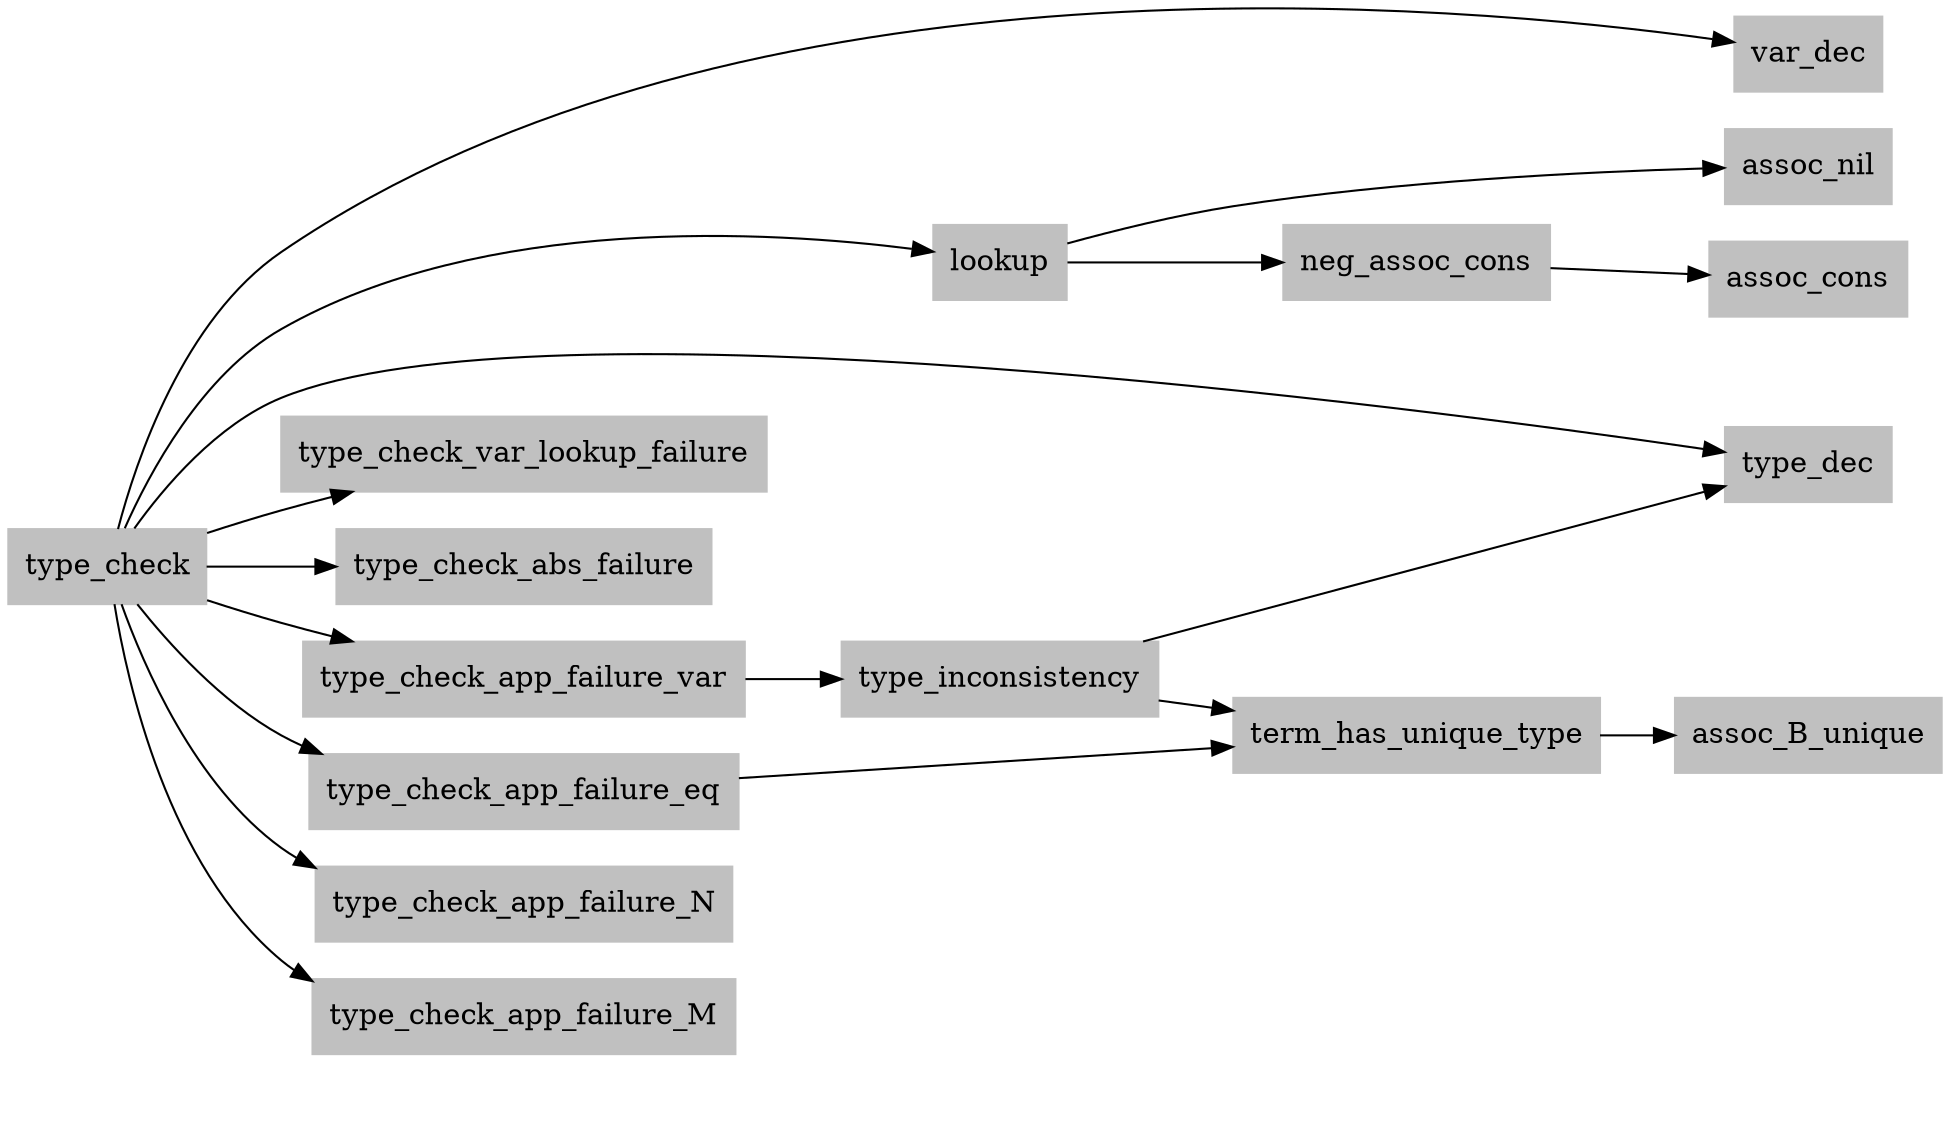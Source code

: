 digraph G {
	rankdir = "LR";
	
	{
		node [shape=none, style=invis, height=0, margin=0];
		edge [style=invis, margin=0, arrowhead=none];
		r5 -> r4 -> r3 -> r2 -> r1;
	}
	
	node [shape=box, color=gray, style=filled];
	
	{
		rank = "same";
		r1;
		
		var_dec;
		type_dec;
	
		assoc_B_unique;
		assoc_nil;
		assoc_cons;
		
	}
	
	{
		rank = "same";
		r2;
		
		neg_assoc_cons;
		term_has_unique_type;
	}
	
	{
		rank = "same";
		r3;
	
		lookup;
		type_inconsistency;
			
	}
	
	{
		rank = "same";
		r4;
	
		type_check_var_lookup_failure;
		type_check_abs_failure;
		type_check_app_failure_var;
			
		type_check_app_failure_eq;
			
		type_check_app_failure_N;
		type_check_app_failure_M;
		
	}
	
	{
		rank = "same";
		r5;
		
		type_check;
	}
	
	neg_assoc_cons -> assoc_cons;
	term_has_unique_type -> assoc_B_unique;
	
	lookup -> assoc_nil;
	lookup -> neg_assoc_cons;
	
	type_inconsistency -> type_dec;
	type_inconsistency -> term_has_unique_type;
	
	type_check_app_failure_var -> type_inconsistency;
	type_check_app_failure_eq -> term_has_unique_type;
	
	type_check -> lookup;
	type_check -> var_dec;
	type_check -> type_check_var_lookup_failure;
	type_check -> type_check_abs_failure;
	type_check -> type_check_app_failure_var;
	type_check -> type_dec;
	type_check -> type_check_app_failure_eq;
	type_check -> type_check_app_failure_N;
	type_check -> type_check_app_failure_M;
}
